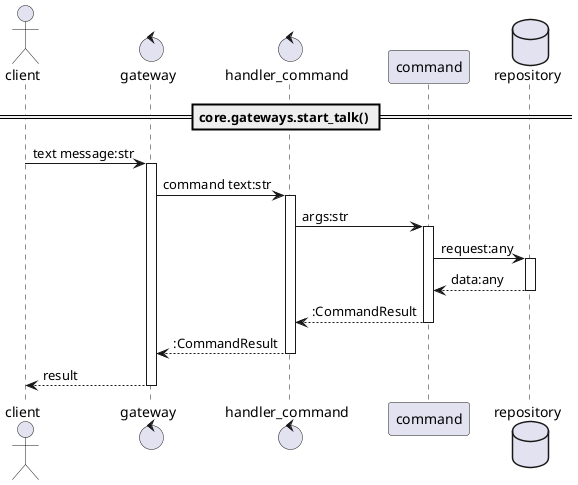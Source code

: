@startuml

actor       client
control     gateway
control     handler_command
participant command
database    repository

== core.gateways.start_talk() ==

client -> gateway ++ : text message:str
gateway -> handler_command ++ : command text:str
handler_command -> command ++ : args:str
command -> repository ++ : request:any
return data:any
return :CommandResult
return :CommandResult
return result

@enduml